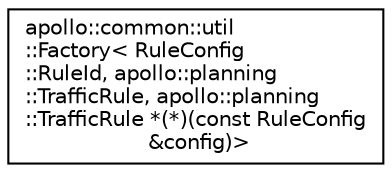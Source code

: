 digraph "Graphical Class Hierarchy"
{
  edge [fontname="Helvetica",fontsize="10",labelfontname="Helvetica",labelfontsize="10"];
  node [fontname="Helvetica",fontsize="10",shape=record];
  rankdir="LR";
  Node1 [label="apollo::common::util\l::Factory\< RuleConfig\l::RuleId, apollo::planning\l::TrafficRule, apollo::planning\l::TrafficRule *(*)(const RuleConfig\l &config)\>",height=0.2,width=0.4,color="black", fillcolor="white", style="filled",URL="$classapollo_1_1common_1_1util_1_1Factory.html"];
}
